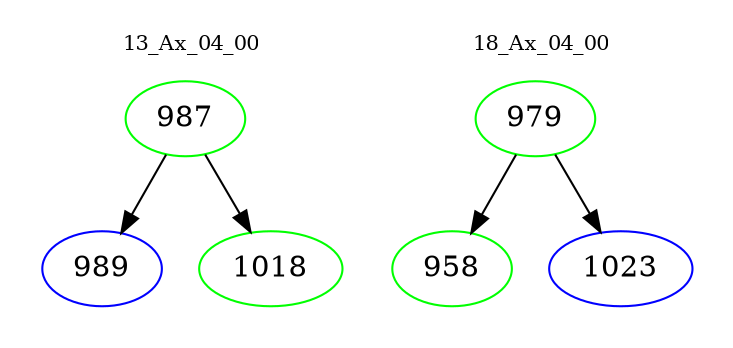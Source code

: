 digraph{
subgraph cluster_0 {
color = white
label = "13_Ax_04_00";
fontsize=10;
T0_987 [label="987", color="green"]
T0_987 -> T0_989 [color="black"]
T0_989 [label="989", color="blue"]
T0_987 -> T0_1018 [color="black"]
T0_1018 [label="1018", color="green"]
}
subgraph cluster_1 {
color = white
label = "18_Ax_04_00";
fontsize=10;
T1_979 [label="979", color="green"]
T1_979 -> T1_958 [color="black"]
T1_958 [label="958", color="green"]
T1_979 -> T1_1023 [color="black"]
T1_1023 [label="1023", color="blue"]
}
}
